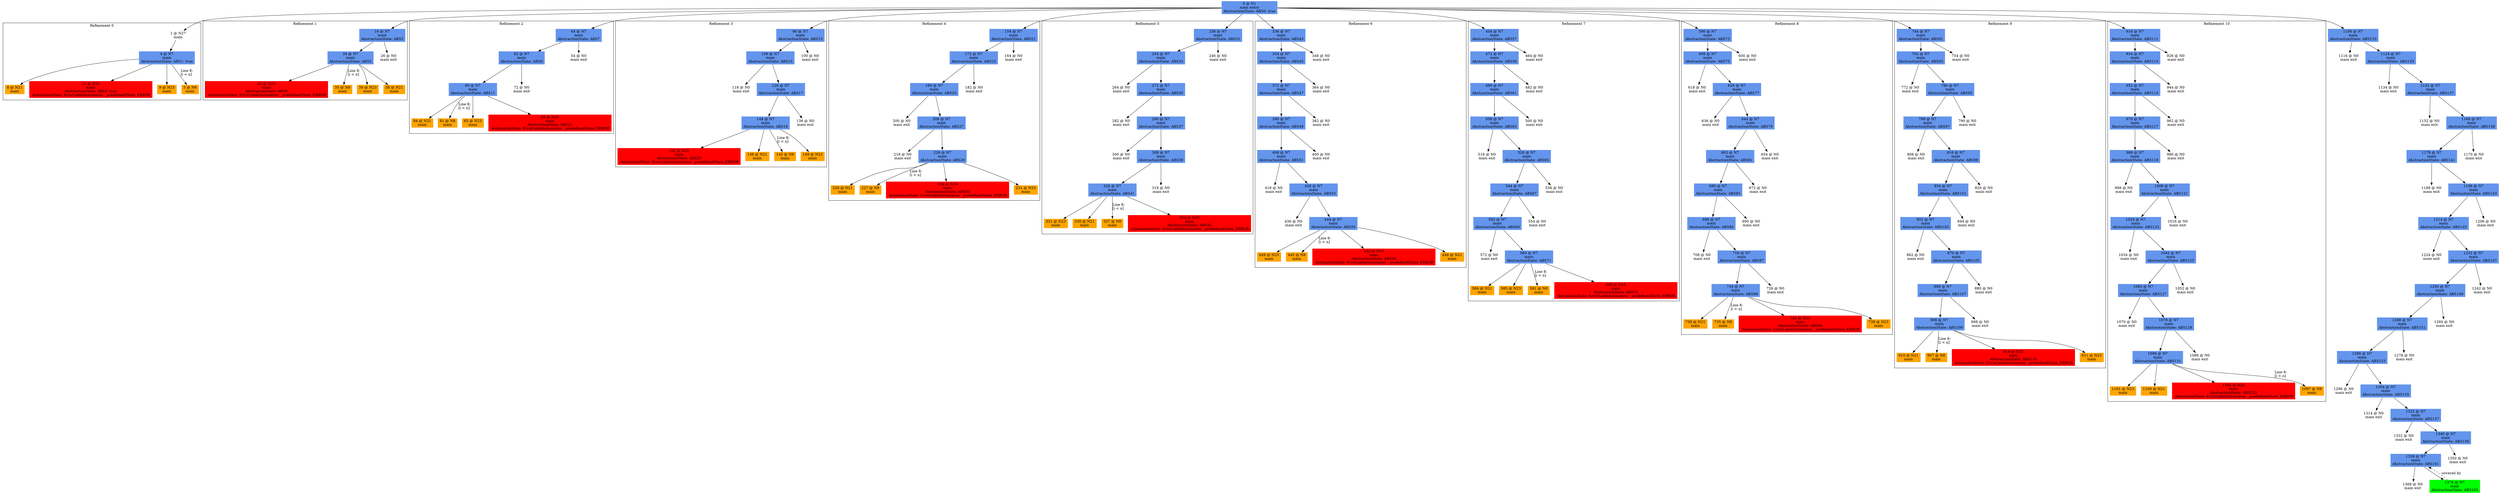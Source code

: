 digraph ARG {
node [style="filled" shape="box" color="white"]
subgraph cluster_0 {
label="Refinement 0"
1 [label="1 @ N27\nmain\n" id="1"]
4 [fillcolor="cornflowerblue" label="4 @ N7\nmain\nAbstractionState: ABS1: true\n" id="4"]
8 [fillcolor="orange" label="8 @ N21\nmain\n" id="8"]
12 [fillcolor="red" label="12 @ N25\nmain\nAbstractionState: ABS2: true\n AutomatonState: ErrorLabelAutomaton: _predefinedState_ERROR\n" id="12"]
9 [fillcolor="orange" label="9 @ N23\nmain\n" id="9"]
5 [fillcolor="orange" label="5 @ N8\nmain\n" id="5"]
1 -> 4 []
4 -> 5 [label="Line 8: \l[i < n]\l" id="4 -> 5"]
4 -> 9 []
4 -> 12 []
4 -> 8 []
}
0 -> 1
subgraph cluster_1 {
label="Refinement 1"
16 [fillcolor="cornflowerblue" label="16 @ N7\nmain\nAbstractionState: ABS3\n" id="16"]
34 [fillcolor="cornflowerblue" label="34 @ N7\nmain\nAbstractionState: ABS5\n" id="34"]
42 [fillcolor="red" label="42 @ N25\nmain\nAbstractionState: ABS6\n AutomatonState: ErrorLabelAutomaton: _predefinedState_ERROR\n" id="42"]
35 [fillcolor="orange" label="35 @ N8\nmain\n" id="35"]
39 [fillcolor="orange" label="39 @ N23\nmain\n" id="39"]
38 [fillcolor="orange" label="38 @ N21\nmain\n" id="38"]
26 [label="26 @ N0\nmain exit\n" id="26"]
16 -> 26 []
16 -> 34 []
34 -> 38 []
34 -> 39 []
34 -> 35 [label="Line 8: \l[i < n]\l" id="34 -> 35"]
34 -> 42 []
}
0 -> 16
subgraph cluster_2 {
label="Refinement 2"
44 [fillcolor="cornflowerblue" label="44 @ N7\nmain\nAbstractionState: ABS7\n" id="44"]
62 [fillcolor="cornflowerblue" label="62 @ N7\nmain\nAbstractionState: ABS9\n" id="62"]
80 [fillcolor="cornflowerblue" label="80 @ N7\nmain\nAbstractionState: ABS11\n" id="80"]
84 [fillcolor="orange" label="84 @ N21\nmain\n" id="84"]
81 [fillcolor="orange" label="81 @ N8\nmain\n" id="81"]
85 [fillcolor="orange" label="85 @ N23\nmain\n" id="85"]
88 [fillcolor="red" label="88 @ N25\nmain\nAbstractionState: ABS12\n AutomatonState: ErrorLabelAutomaton: _predefinedState_ERROR\n" id="88"]
72 [label="72 @ N0\nmain exit\n" id="72"]
54 [label="54 @ N0\nmain exit\n" id="54"]
44 -> 54 []
44 -> 62 []
62 -> 72 []
62 -> 80 []
80 -> 88 []
80 -> 85 []
80 -> 81 [label="Line 8: \l[i < n]\l" id="80 -> 81"]
80 -> 84 []
}
0 -> 44
subgraph cluster_3 {
label="Refinement 3"
90 [fillcolor="cornflowerblue" label="90 @ N7\nmain\nAbstractionState: ABS13\n" id="90"]
108 [fillcolor="cornflowerblue" label="108 @ N7\nmain\nAbstractionState: ABS15\n" id="108"]
118 [label="118 @ N0\nmain exit\n" id="118"]
126 [fillcolor="cornflowerblue" label="126 @ N7\nmain\nAbstractionState: ABS17\n" id="126"]
144 [fillcolor="cornflowerblue" label="144 @ N7\nmain\nAbstractionState: ABS19\n" id="144"]
152 [fillcolor="red" label="152 @ N25\nmain\nAbstractionState: ABS20\n AutomatonState: ErrorLabelAutomaton: _predefinedState_ERROR\n" id="152"]
148 [fillcolor="orange" label="148 @ N21\nmain\n" id="148"]
145 [fillcolor="orange" label="145 @ N8\nmain\n" id="145"]
149 [fillcolor="orange" label="149 @ N23\nmain\n" id="149"]
136 [label="136 @ N0\nmain exit\n" id="136"]
100 [label="100 @ N0\nmain exit\n" id="100"]
90 -> 100 []
90 -> 108 []
108 -> 126 []
108 -> 118 []
126 -> 136 []
126 -> 144 []
144 -> 149 []
144 -> 145 [label="Line 8: \l[i < n]\l" id="144 -> 145"]
144 -> 148 []
144 -> 152 []
}
0 -> 90
subgraph cluster_4 {
label="Refinement 4"
154 [fillcolor="cornflowerblue" label="154 @ N7\nmain\nAbstractionState: ABS21\n" id="154"]
172 [fillcolor="cornflowerblue" label="172 @ N7\nmain\nAbstractionState: ABS23\n" id="172"]
190 [fillcolor="cornflowerblue" label="190 @ N7\nmain\nAbstractionState: ABS25\n" id="190"]
200 [label="200 @ N0\nmain exit\n" id="200"]
208 [fillcolor="cornflowerblue" label="208 @ N7\nmain\nAbstractionState: ABS27\n" id="208"]
218 [label="218 @ N0\nmain exit\n" id="218"]
226 [fillcolor="cornflowerblue" label="226 @ N7\nmain\nAbstractionState: ABS29\n" id="226"]
230 [fillcolor="orange" label="230 @ N21\nmain\n" id="230"]
227 [fillcolor="orange" label="227 @ N8\nmain\n" id="227"]
234 [fillcolor="red" label="234 @ N25\nmain\nAbstractionState: ABS30\n AutomatonState: ErrorLabelAutomaton: _predefinedState_ERROR\n" id="234"]
231 [fillcolor="orange" label="231 @ N23\nmain\n" id="231"]
182 [label="182 @ N0\nmain exit\n" id="182"]
164 [label="164 @ N0\nmain exit\n" id="164"]
154 -> 164 []
154 -> 172 []
172 -> 182 []
172 -> 190 []
190 -> 208 []
190 -> 200 []
208 -> 226 []
208 -> 218 []
226 -> 231 []
226 -> 234 []
226 -> 227 [label="Line 8: \l[i < n]\l" id="226 -> 227"]
226 -> 230 []
}
0 -> 154
subgraph cluster_5 {
label="Refinement 5"
236 [fillcolor="cornflowerblue" label="236 @ N7\nmain\nAbstractionState: ABS31\n" id="236"]
254 [fillcolor="cornflowerblue" label="254 @ N7\nmain\nAbstractionState: ABS33\n" id="254"]
264 [label="264 @ N0\nmain exit\n" id="264"]
272 [fillcolor="cornflowerblue" label="272 @ N7\nmain\nAbstractionState: ABS35\n" id="272"]
282 [label="282 @ N0\nmain exit\n" id="282"]
290 [fillcolor="cornflowerblue" label="290 @ N7\nmain\nAbstractionState: ABS37\n" id="290"]
300 [label="300 @ N0\nmain exit\n" id="300"]
308 [fillcolor="cornflowerblue" label="308 @ N7\nmain\nAbstractionState: ABS39\n" id="308"]
326 [fillcolor="cornflowerblue" label="326 @ N7\nmain\nAbstractionState: ABS41\n" id="326"]
331 [fillcolor="orange" label="331 @ N23\nmain\n" id="331"]
330 [fillcolor="orange" label="330 @ N21\nmain\n" id="330"]
327 [fillcolor="orange" label="327 @ N8\nmain\n" id="327"]
334 [fillcolor="red" label="334 @ N25\nmain\nAbstractionState: ABS42\n AutomatonState: ErrorLabelAutomaton: _predefinedState_ERROR\n" id="334"]
318 [label="318 @ N0\nmain exit\n" id="318"]
246 [label="246 @ N0\nmain exit\n" id="246"]
236 -> 246 []
236 -> 254 []
254 -> 272 []
254 -> 264 []
272 -> 290 []
272 -> 282 []
290 -> 308 []
290 -> 300 []
308 -> 318 []
308 -> 326 []
326 -> 334 []
326 -> 327 [label="Line 8: \l[i < n]\l" id="326 -> 327"]
326 -> 330 []
326 -> 331 []
}
0 -> 236
subgraph cluster_6 {
label="Refinement 6"
336 [fillcolor="cornflowerblue" label="336 @ N7\nmain\nAbstractionState: ABS43\n" id="336"]
354 [fillcolor="cornflowerblue" label="354 @ N7\nmain\nAbstractionState: ABS45\n" id="354"]
372 [fillcolor="cornflowerblue" label="372 @ N7\nmain\nAbstractionState: ABS47\n" id="372"]
390 [fillcolor="cornflowerblue" label="390 @ N7\nmain\nAbstractionState: ABS49\n" id="390"]
408 [fillcolor="cornflowerblue" label="408 @ N7\nmain\nAbstractionState: ABS51\n" id="408"]
418 [label="418 @ N0\nmain exit\n" id="418"]
426 [fillcolor="cornflowerblue" label="426 @ N7\nmain\nAbstractionState: ABS53\n" id="426"]
436 [label="436 @ N0\nmain exit\n" id="436"]
444 [fillcolor="cornflowerblue" label="444 @ N7\nmain\nAbstractionState: ABS55\n" id="444"]
449 [fillcolor="orange" label="449 @ N23\nmain\n" id="449"]
445 [fillcolor="orange" label="445 @ N8\nmain\n" id="445"]
452 [fillcolor="red" label="452 @ N25\nmain\nAbstractionState: ABS56\n AutomatonState: ErrorLabelAutomaton: _predefinedState_ERROR\n" id="452"]
448 [fillcolor="orange" label="448 @ N21\nmain\n" id="448"]
400 [label="400 @ N0\nmain exit\n" id="400"]
382 [label="382 @ N0\nmain exit\n" id="382"]
364 [label="364 @ N0\nmain exit\n" id="364"]
346 [label="346 @ N0\nmain exit\n" id="346"]
336 -> 346 []
336 -> 354 []
354 -> 364 []
354 -> 372 []
372 -> 382 []
372 -> 390 []
390 -> 400 []
390 -> 408 []
408 -> 426 []
408 -> 418 []
426 -> 444 []
426 -> 436 []
444 -> 448 []
444 -> 452 []
444 -> 445 [label="Line 8: \l[i < n]\l" id="444 -> 445"]
444 -> 449 []
}
0 -> 336
subgraph cluster_7 {
label="Refinement 7"
454 [fillcolor="cornflowerblue" label="454 @ N7\nmain\nAbstractionState: ABS57\n" id="454"]
472 [fillcolor="cornflowerblue" label="472 @ N7\nmain\nAbstractionState: ABS59\n" id="472"]
490 [fillcolor="cornflowerblue" label="490 @ N7\nmain\nAbstractionState: ABS61\n" id="490"]
508 [fillcolor="cornflowerblue" label="508 @ N7\nmain\nAbstractionState: ABS63\n" id="508"]
518 [label="518 @ N0\nmain exit\n" id="518"]
526 [fillcolor="cornflowerblue" label="526 @ N7\nmain\nAbstractionState: ABS65\n" id="526"]
544 [fillcolor="cornflowerblue" label="544 @ N7\nmain\nAbstractionState: ABS67\n" id="544"]
562 [fillcolor="cornflowerblue" label="562 @ N7\nmain\nAbstractionState: ABS69\n" id="562"]
572 [label="572 @ N0\nmain exit\n" id="572"]
580 [fillcolor="cornflowerblue" label="580 @ N7\nmain\nAbstractionState: ABS71\n" id="580"]
584 [fillcolor="orange" label="584 @ N21\nmain\n" id="584"]
585 [fillcolor="orange" label="585 @ N23\nmain\n" id="585"]
581 [fillcolor="orange" label="581 @ N8\nmain\n" id="581"]
588 [fillcolor="red" label="588 @ N25\nmain\nAbstractionState: ABS72\n AutomatonState: ErrorLabelAutomaton: _predefinedState_ERROR\n" id="588"]
554 [label="554 @ N0\nmain exit\n" id="554"]
536 [label="536 @ N0\nmain exit\n" id="536"]
500 [label="500 @ N0\nmain exit\n" id="500"]
482 [label="482 @ N0\nmain exit\n" id="482"]
464 [label="464 @ N0\nmain exit\n" id="464"]
454 -> 464 []
454 -> 472 []
472 -> 482 []
472 -> 490 []
490 -> 500 []
490 -> 508 []
508 -> 526 []
508 -> 518 []
526 -> 536 []
526 -> 544 []
544 -> 554 []
544 -> 562 []
562 -> 580 []
562 -> 572 []
580 -> 588 []
580 -> 581 [label="Line 8: \l[i < n]\l" id="580 -> 581"]
580 -> 585 []
580 -> 584 []
}
0 -> 454
subgraph cluster_8 {
label="Refinement 8"
590 [fillcolor="cornflowerblue" label="590 @ N7\nmain\nAbstractionState: ABS73\n" id="590"]
608 [fillcolor="cornflowerblue" label="608 @ N7\nmain\nAbstractionState: ABS75\n" id="608"]
618 [label="618 @ N0\nmain exit\n" id="618"]
626 [fillcolor="cornflowerblue" label="626 @ N7\nmain\nAbstractionState: ABS77\n" id="626"]
636 [label="636 @ N0\nmain exit\n" id="636"]
644 [fillcolor="cornflowerblue" label="644 @ N7\nmain\nAbstractionState: ABS79\n" id="644"]
662 [fillcolor="cornflowerblue" label="662 @ N7\nmain\nAbstractionState: ABS81\n" id="662"]
680 [fillcolor="cornflowerblue" label="680 @ N7\nmain\nAbstractionState: ABS83\n" id="680"]
698 [fillcolor="cornflowerblue" label="698 @ N7\nmain\nAbstractionState: ABS85\n" id="698"]
708 [label="708 @ N0\nmain exit\n" id="708"]
716 [fillcolor="cornflowerblue" label="716 @ N7\nmain\nAbstractionState: ABS87\n" id="716"]
734 [fillcolor="cornflowerblue" label="734 @ N7\nmain\nAbstractionState: ABS89\n" id="734"]
738 [fillcolor="orange" label="738 @ N21\nmain\n" id="738"]
735 [fillcolor="orange" label="735 @ N8\nmain\n" id="735"]
742 [fillcolor="red" label="742 @ N25\nmain\nAbstractionState: ABS90\n AutomatonState: ErrorLabelAutomaton: _predefinedState_ERROR\n" id="742"]
739 [fillcolor="orange" label="739 @ N23\nmain\n" id="739"]
726 [label="726 @ N0\nmain exit\n" id="726"]
690 [label="690 @ N0\nmain exit\n" id="690"]
672 [label="672 @ N0\nmain exit\n" id="672"]
654 [label="654 @ N0\nmain exit\n" id="654"]
600 [label="600 @ N0\nmain exit\n" id="600"]
590 -> 600 []
590 -> 608 []
608 -> 626 []
608 -> 618 []
626 -> 644 []
626 -> 636 []
644 -> 654 []
644 -> 662 []
662 -> 672 []
662 -> 680 []
680 -> 690 []
680 -> 698 []
698 -> 716 []
698 -> 708 []
716 -> 726 []
716 -> 734 []
734 -> 739 []
734 -> 742 []
734 -> 735 [label="Line 8: \l[i < n]\l" id="734 -> 735"]
734 -> 738 []
}
0 -> 590
subgraph cluster_9 {
label="Refinement 9"
744 [fillcolor="cornflowerblue" label="744 @ N7\nmain\nAbstractionState: ABS91\n" id="744"]
762 [fillcolor="cornflowerblue" label="762 @ N7\nmain\nAbstractionState: ABS93\n" id="762"]
772 [label="772 @ N0\nmain exit\n" id="772"]
780 [fillcolor="cornflowerblue" label="780 @ N7\nmain\nAbstractionState: ABS95\n" id="780"]
798 [fillcolor="cornflowerblue" label="798 @ N7\nmain\nAbstractionState: ABS97\n" id="798"]
808 [label="808 @ N0\nmain exit\n" id="808"]
816 [fillcolor="cornflowerblue" label="816 @ N7\nmain\nAbstractionState: ABS99\n" id="816"]
834 [fillcolor="cornflowerblue" label="834 @ N7\nmain\nAbstractionState: ABS101\n" id="834"]
852 [fillcolor="cornflowerblue" label="852 @ N7\nmain\nAbstractionState: ABS103\n" id="852"]
862 [label="862 @ N0\nmain exit\n" id="862"]
870 [fillcolor="cornflowerblue" label="870 @ N7\nmain\nAbstractionState: ABS105\n" id="870"]
888 [fillcolor="cornflowerblue" label="888 @ N7\nmain\nAbstractionState: ABS107\n" id="888"]
906 [fillcolor="cornflowerblue" label="906 @ N7\nmain\nAbstractionState: ABS109\n" id="906"]
910 [fillcolor="orange" label="910 @ N21\nmain\n" id="910"]
907 [fillcolor="orange" label="907 @ N8\nmain\n" id="907"]
914 [fillcolor="red" label="914 @ N25\nmain\nAbstractionState: ABS110\n AutomatonState: ErrorLabelAutomaton: _predefinedState_ERROR\n" id="914"]
911 [fillcolor="orange" label="911 @ N23\nmain\n" id="911"]
898 [label="898 @ N0\nmain exit\n" id="898"]
880 [label="880 @ N0\nmain exit\n" id="880"]
844 [label="844 @ N0\nmain exit\n" id="844"]
826 [label="826 @ N0\nmain exit\n" id="826"]
790 [label="790 @ N0\nmain exit\n" id="790"]
754 [label="754 @ N0\nmain exit\n" id="754"]
744 -> 754 []
744 -> 762 []
762 -> 780 []
762 -> 772 []
780 -> 790 []
780 -> 798 []
798 -> 816 []
798 -> 808 []
816 -> 826 []
816 -> 834 []
834 -> 844 []
834 -> 852 []
852 -> 870 []
852 -> 862 []
870 -> 880 []
870 -> 888 []
888 -> 898 []
888 -> 906 []
906 -> 911 []
906 -> 914 []
906 -> 907 [label="Line 8: \l[i < n]\l" id="906 -> 907"]
906 -> 910 []
}
0 -> 744
subgraph cluster_10 {
label="Refinement 10"
916 [fillcolor="cornflowerblue" label="916 @ N7\nmain\nAbstractionState: ABS111\n" id="916"]
934 [fillcolor="cornflowerblue" label="934 @ N7\nmain\nAbstractionState: ABS113\n" id="934"]
952 [fillcolor="cornflowerblue" label="952 @ N7\nmain\nAbstractionState: ABS115\n" id="952"]
970 [fillcolor="cornflowerblue" label="970 @ N7\nmain\nAbstractionState: ABS117\n" id="970"]
988 [fillcolor="cornflowerblue" label="988 @ N7\nmain\nAbstractionState: ABS119\n" id="988"]
998 [label="998 @ N0\nmain exit\n" id="998"]
1006 [fillcolor="cornflowerblue" label="1006 @ N7\nmain\nAbstractionState: ABS121\n" id="1006"]
1024 [fillcolor="cornflowerblue" label="1024 @ N7\nmain\nAbstractionState: ABS123\n" id="1024"]
1034 [label="1034 @ N0\nmain exit\n" id="1034"]
1042 [fillcolor="cornflowerblue" label="1042 @ N7\nmain\nAbstractionState: ABS125\n" id="1042"]
1060 [fillcolor="cornflowerblue" label="1060 @ N7\nmain\nAbstractionState: ABS127\n" id="1060"]
1070 [label="1070 @ N0\nmain exit\n" id="1070"]
1078 [fillcolor="cornflowerblue" label="1078 @ N7\nmain\nAbstractionState: ABS129\n" id="1078"]
1096 [fillcolor="cornflowerblue" label="1096 @ N7\nmain\nAbstractionState: ABS131\n" id="1096"]
1101 [fillcolor="orange" label="1101 @ N23\nmain\n" id="1101"]
1100 [fillcolor="orange" label="1100 @ N21\nmain\n" id="1100"]
1104 [fillcolor="red" label="1104 @ N25\nmain\nAbstractionState: ABS132\n AutomatonState: ErrorLabelAutomaton: _predefinedState_ERROR\n" id="1104"]
1097 [fillcolor="orange" label="1097 @ N8\nmain\n" id="1097"]
1088 [label="1088 @ N0\nmain exit\n" id="1088"]
1052 [label="1052 @ N0\nmain exit\n" id="1052"]
1016 [label="1016 @ N0\nmain exit\n" id="1016"]
980 [label="980 @ N0\nmain exit\n" id="980"]
962 [label="962 @ N0\nmain exit\n" id="962"]
944 [label="944 @ N0\nmain exit\n" id="944"]
926 [label="926 @ N0\nmain exit\n" id="926"]
916 -> 926 []
916 -> 934 []
934 -> 944 []
934 -> 952 []
952 -> 962 []
952 -> 970 []
970 -> 980 []
970 -> 988 []
988 -> 1006 []
988 -> 998 []
1006 -> 1016 []
1006 -> 1024 []
1024 -> 1042 []
1024 -> 1034 []
1042 -> 1052 []
1042 -> 1060 []
1060 -> 1078 []
1060 -> 1070 []
1078 -> 1088 []
1078 -> 1096 []
1096 -> 1097 [label="Line 8: \l[i < n]\l" id="1096 -> 1097"]
1096 -> 1104 []
1096 -> 1100 []
1096 -> 1101 []
}
0 -> 916
0 [fillcolor="cornflowerblue" label="0 @ N1\nmain entry\nAbstractionState: ABS0: true\n" id="0"]
1106 [fillcolor="cornflowerblue" label="1106 @ N7\nmain\nAbstractionState: ABS133\n" id="1106"]
1116 [label="1116 @ N0\nmain exit\n" id="1116"]
1124 [fillcolor="cornflowerblue" label="1124 @ N7\nmain\nAbstractionState: ABS135\n" id="1124"]
1134 [label="1134 @ N0\nmain exit\n" id="1134"]
1142 [fillcolor="cornflowerblue" label="1142 @ N7\nmain\nAbstractionState: ABS137\n" id="1142"]
1152 [label="1152 @ N0\nmain exit\n" id="1152"]
1160 [fillcolor="cornflowerblue" label="1160 @ N7\nmain\nAbstractionState: ABS139\n" id="1160"]
1178 [fillcolor="cornflowerblue" label="1178 @ N7\nmain\nAbstractionState: ABS141\n" id="1178"]
1188 [label="1188 @ N0\nmain exit\n" id="1188"]
1196 [fillcolor="cornflowerblue" label="1196 @ N7\nmain\nAbstractionState: ABS143\n" id="1196"]
1214 [fillcolor="cornflowerblue" label="1214 @ N7\nmain\nAbstractionState: ABS145\n" id="1214"]
1224 [label="1224 @ N0\nmain exit\n" id="1224"]
1232 [fillcolor="cornflowerblue" label="1232 @ N7\nmain\nAbstractionState: ABS147\n" id="1232"]
1250 [fillcolor="cornflowerblue" label="1250 @ N7\nmain\nAbstractionState: ABS149\n" id="1250"]
1268 [fillcolor="cornflowerblue" label="1268 @ N7\nmain\nAbstractionState: ABS151\n" id="1268"]
1286 [fillcolor="cornflowerblue" label="1286 @ N7\nmain\nAbstractionState: ABS153\n" id="1286"]
1296 [label="1296 @ N0\nmain exit\n" id="1296"]
1304 [fillcolor="cornflowerblue" label="1304 @ N7\nmain\nAbstractionState: ABS155\n" id="1304"]
1314 [label="1314 @ N0\nmain exit\n" id="1314"]
1322 [fillcolor="cornflowerblue" label="1322 @ N7\nmain\nAbstractionState: ABS157\n" id="1322"]
1332 [label="1332 @ N0\nmain exit\n" id="1332"]
1340 [fillcolor="cornflowerblue" label="1340 @ N7\nmain\nAbstractionState: ABS159\n" id="1340"]
1358 [fillcolor="cornflowerblue" label="1358 @ N7\nmain\nAbstractionState: ABS161\n" id="1358"]
1368 [label="1368 @ N0\nmain exit\n" id="1368"]
1376 [fillcolor="green" label="1376 @ N7\nmain\nAbstractionState: ABS163\n" id="1376"]
1350 [label="1350 @ N0\nmain exit\n" id="1350"]
1278 [label="1278 @ N0\nmain exit\n" id="1278"]
1260 [label="1260 @ N0\nmain exit\n" id="1260"]
1242 [label="1242 @ N0\nmain exit\n" id="1242"]
1206 [label="1206 @ N0\nmain exit\n" id="1206"]
1170 [label="1170 @ N0\nmain exit\n" id="1170"]
0 -> 1106 []
1106 -> 1124 []
1106 -> 1116 []
1124 -> 1142 []
1124 -> 1134 []
1142 -> 1160 []
1142 -> 1152 []
1160 -> 1170 []
1160 -> 1178 []
1178 -> 1196 []
1178 -> 1188 []
1196 -> 1206 []
1196 -> 1214 []
1214 -> 1232 []
1214 -> 1224 []
1232 -> 1242 []
1232 -> 1250 []
1250 -> 1260 []
1250 -> 1268 []
1268 -> 1278 []
1268 -> 1286 []
1286 -> 1304 []
1286 -> 1296 []
1304 -> 1322 []
1304 -> 1314 []
1322 -> 1340 []
1322 -> 1332 []
1340 -> 1350 []
1340 -> 1358 []
1376 -> 1358 [style="dashed" weight="0" label="covered by"]
1358 -> 1376 []
1358 -> 1368 []
}
